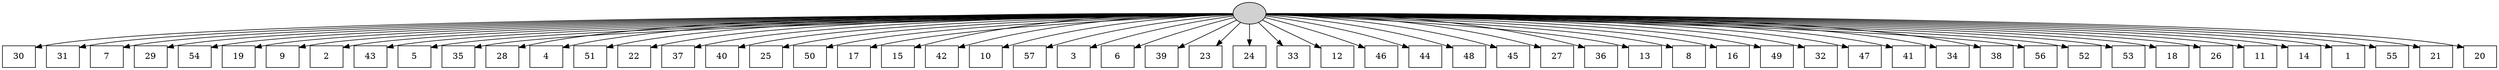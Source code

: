 digraph G {
0[style=filled, fillcolor=grey82, label=""];
1[shape=box,style=filled, fillcolor=white,label="30\n"];
2[shape=box,style=filled, fillcolor=white,label="31\n"];
3[shape=box,style=filled, fillcolor=white,label="7\n"];
4[shape=box,style=filled, fillcolor=white,label="29\n"];
5[shape=box,style=filled, fillcolor=white,label="54\n"];
6[shape=box,style=filled, fillcolor=white,label="19\n"];
7[shape=box,style=filled, fillcolor=white,label="9\n"];
8[shape=box,style=filled, fillcolor=white,label="2\n"];
9[shape=box,style=filled, fillcolor=white,label="43\n"];
10[shape=box,style=filled, fillcolor=white,label="5\n"];
11[shape=box,style=filled, fillcolor=white,label="35\n"];
12[shape=box,style=filled, fillcolor=white,label="28\n"];
13[shape=box,style=filled, fillcolor=white,label="4\n"];
14[shape=box,style=filled, fillcolor=white,label="51\n"];
15[shape=box,style=filled, fillcolor=white,label="22\n"];
16[shape=box,style=filled, fillcolor=white,label="37\n"];
17[shape=box,style=filled, fillcolor=white,label="40\n"];
18[shape=box,style=filled, fillcolor=white,label="25\n"];
19[shape=box,style=filled, fillcolor=white,label="50\n"];
20[shape=box,style=filled, fillcolor=white,label="17\n"];
21[shape=box,style=filled, fillcolor=white,label="15\n"];
22[shape=box,style=filled, fillcolor=white,label="42\n"];
23[shape=box,style=filled, fillcolor=white,label="10\n"];
24[shape=box,style=filled, fillcolor=white,label="57\n"];
25[shape=box,style=filled, fillcolor=white,label="3\n"];
26[shape=box,style=filled, fillcolor=white,label="6\n"];
27[shape=box,style=filled, fillcolor=white,label="39\n"];
28[shape=box,style=filled, fillcolor=white,label="23\n"];
29[shape=box,style=filled, fillcolor=white,label="24\n"];
30[shape=box,style=filled, fillcolor=white,label="33\n"];
31[shape=box,style=filled, fillcolor=white,label="12\n"];
32[shape=box,style=filled, fillcolor=white,label="46\n"];
33[shape=box,style=filled, fillcolor=white,label="44\n"];
34[shape=box,style=filled, fillcolor=white,label="48\n"];
35[shape=box,style=filled, fillcolor=white,label="45\n"];
36[shape=box,style=filled, fillcolor=white,label="27\n"];
37[shape=box,style=filled, fillcolor=white,label="36\n"];
38[shape=box,style=filled, fillcolor=white,label="13\n"];
39[shape=box,style=filled, fillcolor=white,label="8\n"];
40[shape=box,style=filled, fillcolor=white,label="16\n"];
41[shape=box,style=filled, fillcolor=white,label="49\n"];
42[shape=box,style=filled, fillcolor=white,label="32\n"];
43[shape=box,style=filled, fillcolor=white,label="47\n"];
44[shape=box,style=filled, fillcolor=white,label="41\n"];
45[shape=box,style=filled, fillcolor=white,label="34\n"];
46[shape=box,style=filled, fillcolor=white,label="38\n"];
47[shape=box,style=filled, fillcolor=white,label="56\n"];
48[shape=box,style=filled, fillcolor=white,label="52\n"];
49[shape=box,style=filled, fillcolor=white,label="53\n"];
50[shape=box,style=filled, fillcolor=white,label="18\n"];
51[shape=box,style=filled, fillcolor=white,label="26\n"];
52[shape=box,style=filled, fillcolor=white,label="11\n"];
53[shape=box,style=filled, fillcolor=white,label="14\n"];
54[shape=box,style=filled, fillcolor=white,label="1\n"];
55[shape=box,style=filled, fillcolor=white,label="55\n"];
56[shape=box,style=filled, fillcolor=white,label="21\n"];
57[shape=box,style=filled, fillcolor=white,label="20\n"];
0->1 ;
0->2 ;
0->3 ;
0->4 ;
0->5 ;
0->6 ;
0->7 ;
0->8 ;
0->9 ;
0->10 ;
0->11 ;
0->12 ;
0->13 ;
0->14 ;
0->15 ;
0->16 ;
0->17 ;
0->18 ;
0->19 ;
0->20 ;
0->21 ;
0->22 ;
0->23 ;
0->24 ;
0->25 ;
0->26 ;
0->27 ;
0->28 ;
0->29 ;
0->30 ;
0->31 ;
0->32 ;
0->33 ;
0->34 ;
0->35 ;
0->36 ;
0->37 ;
0->38 ;
0->39 ;
0->40 ;
0->41 ;
0->42 ;
0->43 ;
0->44 ;
0->45 ;
0->46 ;
0->47 ;
0->48 ;
0->49 ;
0->50 ;
0->51 ;
0->52 ;
0->53 ;
0->54 ;
0->55 ;
0->56 ;
0->57 ;
}
